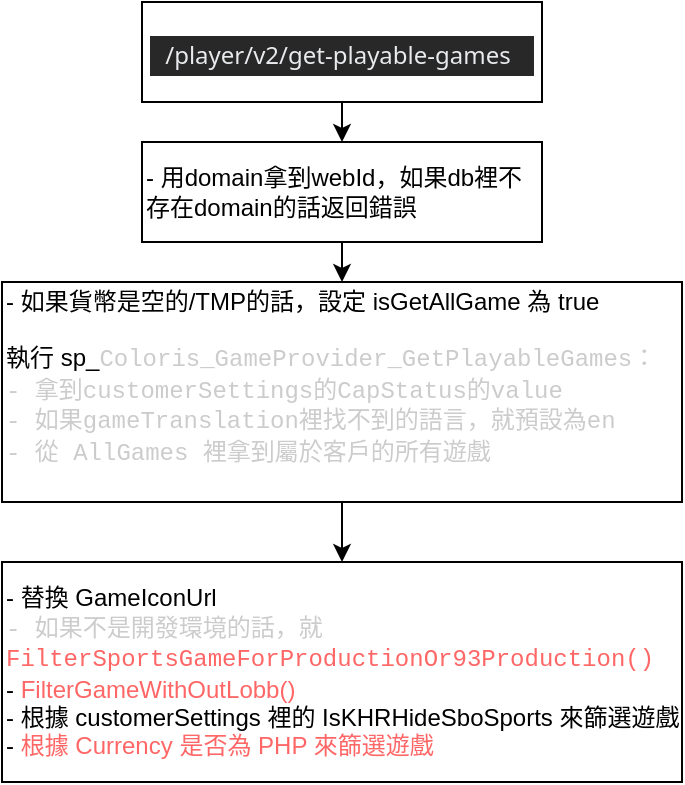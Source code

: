 <mxfile>
    <diagram id="RwCIC-h6jvfZC-bp-ETE" name="Page-1">
        <mxGraphModel dx="1822" dy="1038" grid="1" gridSize="10" guides="1" tooltips="1" connect="1" arrows="1" fold="1" page="1" pageScale="1" pageWidth="827" pageHeight="1169" math="0" shadow="0">
            <root>
                <mxCell id="0"/>
                <mxCell id="1" parent="0"/>
                <mxCell id="6" value="" style="edgeStyle=none;html=1;" edge="1" parent="1" source="2" target="5">
                    <mxGeometry relative="1" as="geometry"/>
                </mxCell>
                <mxCell id="2" value="&lt;div style=&quot;display: flex; line-height: 20px; padding-left: 8px; gap: 12px; user-select: text; margin-top: 2px; color: rgb(232, 234, 237); font-family: &amp;quot;Segoe UI&amp;quot;, Tahoma, sans-serif; text-align: start; background-color: rgb(40, 40, 40);&quot; class=&quot;row&quot;&gt;&lt;div style=&quot;word-break: break-all; display: flex; align-items: center; gap: 2px;&quot; class=&quot;header-value&quot;&gt;/player/v2/get-playable-games&lt;/div&gt;&lt;div&gt;&lt;br&gt;&lt;/div&gt;&lt;/div&gt;&lt;div style=&quot;display: flex; line-height: 20px; padding-left: 8px; gap: 12px; user-select: text; color: rgb(232, 234, 237); font-family: &amp;quot;Segoe UI&amp;quot;, Tahoma, sans-serif; text-align: start; background-color: rgb(40, 40, 40);&quot; class=&quot;row&quot;&gt;&lt;/div&gt;" style="whiteSpace=wrap;html=1;rounded=0;" vertex="1" parent="1">
                    <mxGeometry x="290" y="40" width="200" height="50" as="geometry"/>
                </mxCell>
                <mxCell id="8" value="" style="edgeStyle=none;html=1;" edge="1" parent="1" source="5" target="7">
                    <mxGeometry relative="1" as="geometry"/>
                </mxCell>
                <mxCell id="5" value="- 用domain拿到webId，如果db裡不存在domain的話返回錯誤" style="whiteSpace=wrap;html=1;rounded=0;align=left;" vertex="1" parent="1">
                    <mxGeometry x="290" y="110" width="200" height="50" as="geometry"/>
                </mxCell>
                <mxCell id="10" value="" style="edgeStyle=none;html=1;fontSize=12;" edge="1" parent="1" source="7" target="9">
                    <mxGeometry relative="1" as="geometry"/>
                </mxCell>
                <mxCell id="7" value="- 如果貨幣是空的/TMP的話，設定 isGetAllGame 為 true&lt;br&gt;&lt;br&gt;執行 sp_&lt;span style=&quot;color: rgb(204, 204, 204); font-family: Consolas, &amp;quot;Courier New&amp;quot;, monospace;&quot;&gt;&lt;font style=&quot;font-size: 12px;&quot;&gt;Coloris_GameProvider_GetPlayableGames：&lt;br&gt;- 拿到customerSettings的CapStatus的value&lt;br&gt;- 如果gameTranslation裡找不到的語言，就預設為en&lt;br&gt;- 從 AllGames 裡拿到屬於客戶的所有遊戲&lt;br&gt;&lt;br&gt;&lt;/font&gt;&lt;/span&gt;" style="whiteSpace=wrap;html=1;rounded=0;align=left;" vertex="1" parent="1">
                    <mxGeometry x="220" y="180" width="340" height="110" as="geometry"/>
                </mxCell>
                <mxCell id="9" value="- 替換 GameIconUrl&lt;br&gt;&lt;font style=&quot;&quot;&gt;&lt;font face=&quot;Consolas, Courier New, monospace&quot;&gt;&lt;font color=&quot;#cccccc&quot;&gt;- 如果不是開發環境的話，就&lt;/font&gt;&lt;font color=&quot;#ff6666&quot;&gt;FilterSportsGameForProductionOr93Production()&lt;/font&gt;&lt;br&gt;&lt;/font&gt;-&lt;font color=&quot;#ff6666&quot;&gt;&amp;nbsp;FilterGameWithOutLobb()&lt;/font&gt;&lt;br&gt;- 根據 customerSettings 裡的&amp;nbsp;IsKHRHideSboSports 來篩選遊戲&lt;br&gt;- &lt;font color=&quot;#ff6666&quot;&gt;根據 Currency 是否為&amp;nbsp;PHP 來篩選遊戲&lt;/font&gt;&lt;br&gt;&lt;/font&gt;" style="whiteSpace=wrap;html=1;rounded=0;align=left;" vertex="1" parent="1">
                    <mxGeometry x="220" y="320" width="340" height="110" as="geometry"/>
                </mxCell>
            </root>
        </mxGraphModel>
    </diagram>
</mxfile>